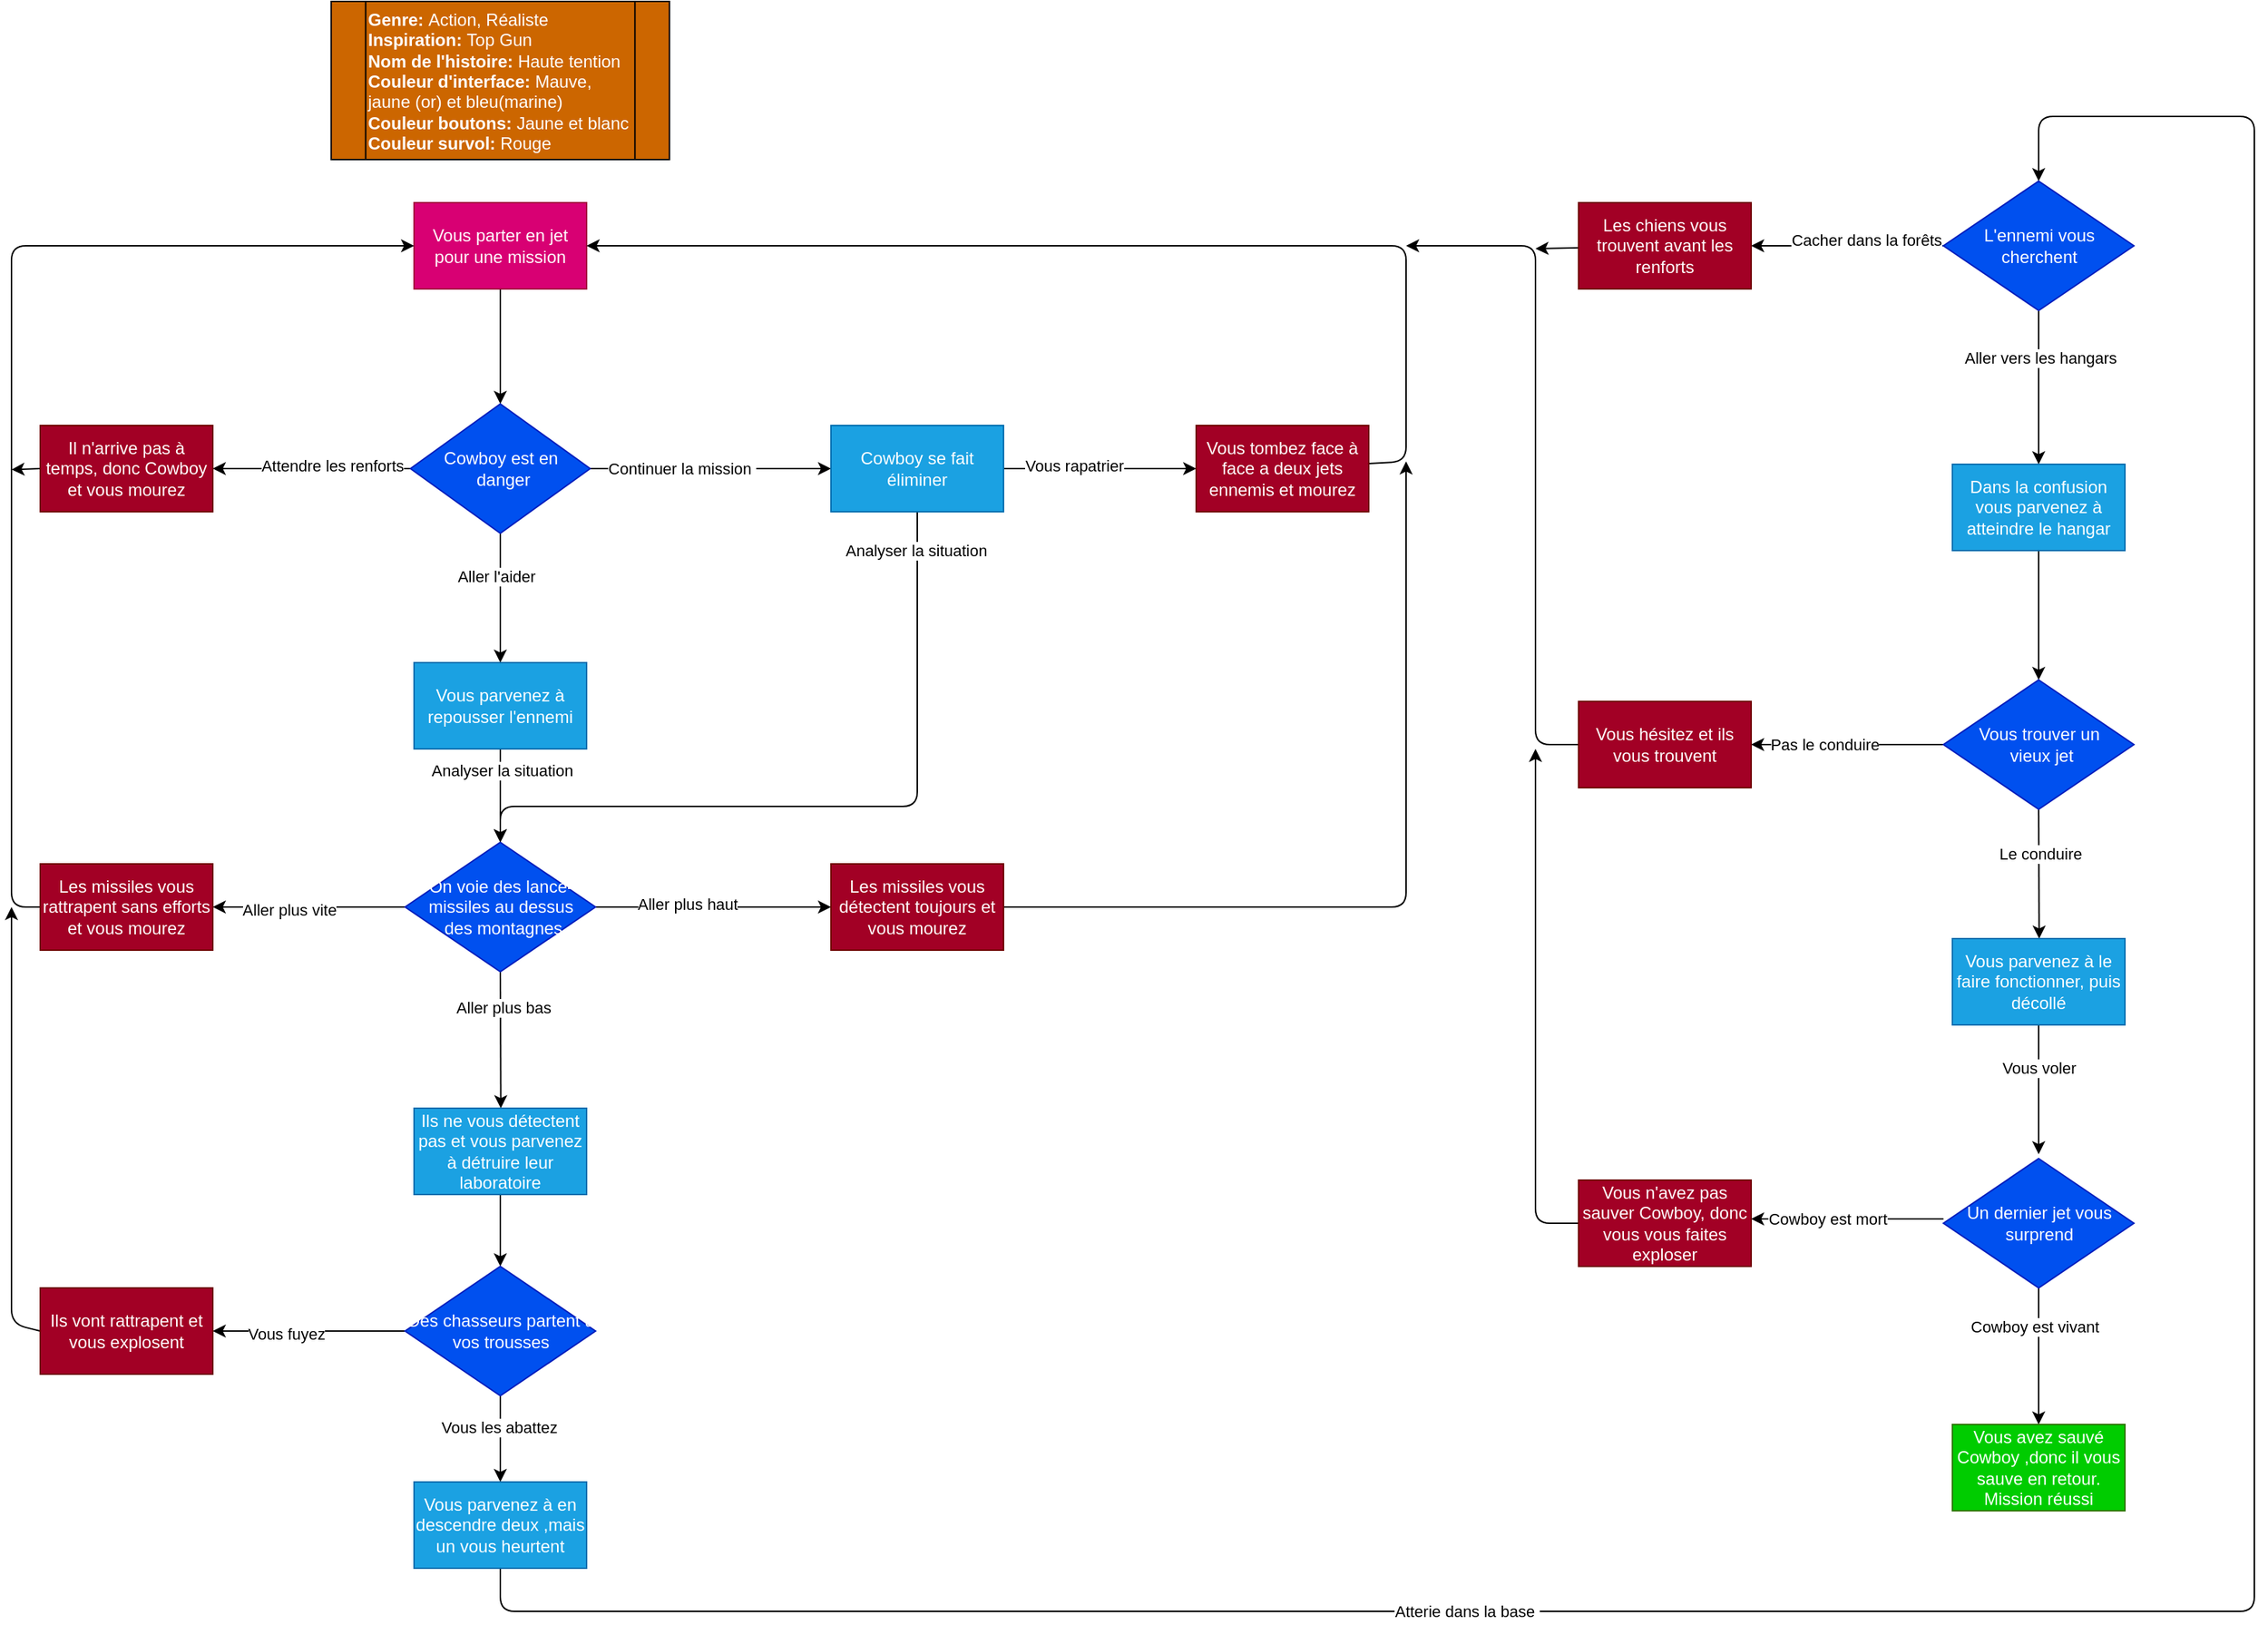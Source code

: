 <mxfile>
    <diagram id="v6KLmhMQjRw6wjsRatrV" name="Page-1">
        <mxGraphModel dx="1243" dy="610" grid="1" gridSize="10" guides="1" tooltips="1" connect="1" arrows="1" fold="1" page="1" pageScale="1" pageWidth="827" pageHeight="1169" math="0" shadow="0">
            <root>
                <mxCell id="0"/>
                <mxCell id="1" parent="0"/>
                <mxCell id="40" style="edgeStyle=none;html=1;entryX=0.5;entryY=0;entryDx=0;entryDy=0;" parent="1" source="38" target="39" edge="1">
                    <mxGeometry relative="1" as="geometry"/>
                </mxCell>
                <mxCell id="38" value="Vous parter en jet pour une mission" style="whiteSpace=wrap;html=1;fillColor=#d80073;fontColor=#ffffff;strokeColor=#A50040;" parent="1" vertex="1">
                    <mxGeometry x="280" y="140" width="120" height="60" as="geometry"/>
                </mxCell>
                <mxCell id="42" style="edgeStyle=none;html=1;exitX=1;exitY=0.5;exitDx=0;exitDy=0;entryX=0;entryY=0.5;entryDx=0;entryDy=0;" parent="1" source="39" target="61" edge="1">
                    <mxGeometry relative="1" as="geometry">
                        <mxPoint x="550" y="370" as="targetPoint"/>
                        <Array as="points"/>
                    </mxGeometry>
                </mxCell>
                <mxCell id="49" value="Continuer la mission&amp;nbsp;" style="edgeLabel;html=1;align=center;verticalAlign=middle;resizable=0;points=[];" parent="42" vertex="1" connectable="0">
                    <mxGeometry x="-0.239" relative="1" as="geometry">
                        <mxPoint as="offset"/>
                    </mxGeometry>
                </mxCell>
                <mxCell id="44" style="edgeStyle=none;html=1;exitX=0;exitY=0.5;exitDx=0;exitDy=0;entryX=1;entryY=0.5;entryDx=0;entryDy=0;" parent="1" source="39" target="43" edge="1">
                    <mxGeometry relative="1" as="geometry"/>
                </mxCell>
                <mxCell id="45" value="Attendre les renforts" style="edgeLabel;html=1;align=center;verticalAlign=middle;resizable=0;points=[];" parent="44" vertex="1" connectable="0">
                    <mxGeometry x="-0.204" y="-2" relative="1" as="geometry">
                        <mxPoint as="offset"/>
                    </mxGeometry>
                </mxCell>
                <mxCell id="47" style="edgeStyle=none;html=1;exitX=0.5;exitY=1;exitDx=0;exitDy=0;entryX=0.5;entryY=0;entryDx=0;entryDy=0;" parent="1" source="39" target="46" edge="1">
                    <mxGeometry relative="1" as="geometry"/>
                </mxCell>
                <mxCell id="48" value="Aller l'aider" style="edgeLabel;html=1;align=center;verticalAlign=middle;resizable=0;points=[];" parent="47" vertex="1" connectable="0">
                    <mxGeometry x="-0.35" y="-3" relative="1" as="geometry">
                        <mxPoint as="offset"/>
                    </mxGeometry>
                </mxCell>
                <mxCell id="39" value="&lt;div&gt;&lt;span&gt;Cowboy est en&lt;/span&gt;&lt;/div&gt;&lt;div&gt;&lt;span&gt;&amp;nbsp;danger&lt;/span&gt;&lt;/div&gt;" style="rhombus;whiteSpace=wrap;html=1;align=center;fillColor=#0050ef;fontColor=#ffffff;strokeColor=#001DBC;" parent="1" vertex="1">
                    <mxGeometry x="277.5" y="280" width="125" height="90" as="geometry"/>
                </mxCell>
                <mxCell id="122" style="edgeStyle=none;html=1;exitX=0;exitY=0.5;exitDx=0;exitDy=0;" parent="1" source="43" edge="1">
                    <mxGeometry relative="1" as="geometry">
                        <mxPoint y="325.667" as="targetPoint"/>
                    </mxGeometry>
                </mxCell>
                <mxCell id="43" value="Il n'arrive pas à temps, donc Cowboy et vous mourez" style="whiteSpace=wrap;html=1;fillColor=#a20025;fontColor=#ffffff;strokeColor=#6F0000;" parent="1" vertex="1">
                    <mxGeometry x="20" y="295" width="120" height="60" as="geometry"/>
                </mxCell>
                <mxCell id="52" style="edgeStyle=none;html=1;exitX=0.5;exitY=1;exitDx=0;exitDy=0;entryX=0.5;entryY=0;entryDx=0;entryDy=0;" parent="1" source="46" target="50" edge="1">
                    <mxGeometry relative="1" as="geometry"/>
                </mxCell>
                <mxCell id="63" value="Analyser la situation" style="edgeLabel;html=1;align=center;verticalAlign=middle;resizable=0;points=[];" parent="52" vertex="1" connectable="0">
                    <mxGeometry x="-0.552" y="1" relative="1" as="geometry">
                        <mxPoint as="offset"/>
                    </mxGeometry>
                </mxCell>
                <mxCell id="54" style="edgeStyle=none;html=1;exitX=1;exitY=0.5;exitDx=0;exitDy=0;" parent="1" source="61" target="53" edge="1">
                    <mxGeometry relative="1" as="geometry"/>
                </mxCell>
                <mxCell id="55" value="Vous rapatrier" style="edgeLabel;html=1;align=center;verticalAlign=middle;resizable=0;points=[];" parent="54" vertex="1" connectable="0">
                    <mxGeometry x="-0.271" y="2" relative="1" as="geometry">
                        <mxPoint as="offset"/>
                    </mxGeometry>
                </mxCell>
                <mxCell id="46" value="Vous parvenez à repousser l'ennemi" style="whiteSpace=wrap;html=1;fillColor=#1ba1e2;fontColor=#ffffff;strokeColor=#006EAF;" parent="1" vertex="1">
                    <mxGeometry x="280" y="460" width="120" height="60" as="geometry"/>
                </mxCell>
                <mxCell id="66" style="edgeStyle=none;html=1;exitX=0;exitY=0.5;exitDx=0;exitDy=0;entryX=1;entryY=0.5;entryDx=0;entryDy=0;" parent="1" source="50" target="65" edge="1">
                    <mxGeometry relative="1" as="geometry"/>
                </mxCell>
                <mxCell id="69" value="Aller plus vite" style="edgeLabel;html=1;align=center;verticalAlign=middle;resizable=0;points=[];" parent="66" vertex="1" connectable="0">
                    <mxGeometry x="0.214" y="2" relative="1" as="geometry">
                        <mxPoint as="offset"/>
                    </mxGeometry>
                </mxCell>
                <mxCell id="70" style="edgeStyle=none;html=1;entryX=0;entryY=0.5;entryDx=0;entryDy=0;" parent="1" source="50" target="71" edge="1">
                    <mxGeometry relative="1" as="geometry">
                        <mxPoint x="520" y="630" as="targetPoint"/>
                    </mxGeometry>
                </mxCell>
                <mxCell id="73" value="Aller plus haut" style="edgeLabel;html=1;align=center;verticalAlign=middle;resizable=0;points=[];" parent="70" vertex="1" connectable="0">
                    <mxGeometry x="-0.233" y="2" relative="1" as="geometry">
                        <mxPoint as="offset"/>
                    </mxGeometry>
                </mxCell>
                <mxCell id="74" style="edgeStyle=none;html=1;exitX=0.5;exitY=1;exitDx=0;exitDy=0;" parent="1" source="50" edge="1">
                    <mxGeometry relative="1" as="geometry">
                        <mxPoint x="340.333" y="770" as="targetPoint"/>
                    </mxGeometry>
                </mxCell>
                <mxCell id="75" value="Aller plus bas" style="edgeLabel;html=1;align=center;verticalAlign=middle;resizable=0;points=[];" parent="74" vertex="1" connectable="0">
                    <mxGeometry x="-0.471" y="2" relative="1" as="geometry">
                        <mxPoint as="offset"/>
                    </mxGeometry>
                </mxCell>
                <mxCell id="50" value="On voie des lance-missiles au dessus&lt;br&gt;&amp;nbsp;des montagnes" style="rhombus;whiteSpace=wrap;html=1;align=center;fillColor=#0050ef;fontColor=#ffffff;strokeColor=#001DBC;" parent="1" vertex="1">
                    <mxGeometry x="273.75" y="585" width="132.5" height="90" as="geometry"/>
                </mxCell>
                <mxCell id="123" style="edgeStyle=none;html=1;entryX=1;entryY=0.5;entryDx=0;entryDy=0;" parent="1" source="53" target="38" edge="1">
                    <mxGeometry relative="1" as="geometry">
                        <mxPoint x="970" y="325" as="targetPoint"/>
                        <Array as="points">
                            <mxPoint x="970" y="320"/>
                            <mxPoint x="970" y="170"/>
                        </Array>
                    </mxGeometry>
                </mxCell>
                <mxCell id="53" value="Vous tombez face à face a deux jets ennemis et mourez" style="whiteSpace=wrap;html=1;fillColor=#a20025;fontColor=#ffffff;strokeColor=#6F0000;" parent="1" vertex="1">
                    <mxGeometry x="824" y="295" width="120" height="60" as="geometry"/>
                </mxCell>
                <mxCell id="62" style="edgeStyle=none;html=1;entryX=0.5;entryY=0;entryDx=0;entryDy=0;" parent="1" source="61" target="50" edge="1">
                    <mxGeometry relative="1" as="geometry">
                        <Array as="points">
                            <mxPoint x="630" y="450"/>
                            <mxPoint x="630" y="560"/>
                            <mxPoint x="490" y="560"/>
                            <mxPoint x="340" y="560"/>
                        </Array>
                    </mxGeometry>
                </mxCell>
                <mxCell id="64" value="Analyser la situation" style="edgeLabel;html=1;align=center;verticalAlign=middle;resizable=0;points=[];" parent="62" vertex="1" connectable="0">
                    <mxGeometry x="-0.899" y="-1" relative="1" as="geometry">
                        <mxPoint as="offset"/>
                    </mxGeometry>
                </mxCell>
                <mxCell id="61" value="Cowboy se fait éliminer" style="whiteSpace=wrap;html=1;fillColor=#1ba1e2;fontColor=#ffffff;strokeColor=#006EAF;" parent="1" vertex="1">
                    <mxGeometry x="570" y="295" width="120" height="60" as="geometry"/>
                </mxCell>
                <mxCell id="87" style="edgeStyle=none;html=1;exitX=0;exitY=0.5;exitDx=0;exitDy=0;entryX=0;entryY=0.5;entryDx=0;entryDy=0;" parent="1" source="65" target="38" edge="1">
                    <mxGeometry relative="1" as="geometry">
                        <Array as="points">
                            <mxPoint y="630"/>
                            <mxPoint y="170"/>
                        </Array>
                    </mxGeometry>
                </mxCell>
                <mxCell id="65" value="Les missiles vous rattrapent sans efforts et vous mourez" style="whiteSpace=wrap;html=1;fillColor=#a20025;fontColor=#ffffff;strokeColor=#6F0000;" parent="1" vertex="1">
                    <mxGeometry x="20" y="600" width="120" height="60" as="geometry"/>
                </mxCell>
                <mxCell id="121" style="edgeStyle=none;html=1;exitX=1;exitY=0.5;exitDx=0;exitDy=0;" parent="1" source="71" edge="1">
                    <mxGeometry relative="1" as="geometry">
                        <mxPoint x="970" y="320" as="targetPoint"/>
                        <Array as="points">
                            <mxPoint x="970" y="630"/>
                        </Array>
                    </mxGeometry>
                </mxCell>
                <mxCell id="71" value="Les missiles vous détectent toujours et vous mourez" style="whiteSpace=wrap;html=1;fillColor=#a20025;fontColor=#ffffff;strokeColor=#6F0000;" parent="1" vertex="1">
                    <mxGeometry x="570" y="600" width="120" height="60" as="geometry"/>
                </mxCell>
                <mxCell id="77" style="edgeStyle=none;html=1;" parent="1" source="76" edge="1">
                    <mxGeometry relative="1" as="geometry">
                        <mxPoint x="340" y="880" as="targetPoint"/>
                    </mxGeometry>
                </mxCell>
                <mxCell id="76" value="Ils ne vous détectent pas et vous parvenez à détruire leur laboratoire" style="whiteSpace=wrap;html=1;fillColor=#1ba1e2;fontColor=#ffffff;strokeColor=#006EAF;" parent="1" vertex="1">
                    <mxGeometry x="280" y="770" width="120" height="60" as="geometry"/>
                </mxCell>
                <mxCell id="79" style="edgeStyle=none;html=1;entryX=0.5;entryY=0;entryDx=0;entryDy=0;" parent="1" source="78" target="82" edge="1">
                    <mxGeometry relative="1" as="geometry">
                        <mxPoint x="490" y="925" as="targetPoint"/>
                    </mxGeometry>
                </mxCell>
                <mxCell id="84" value="Vous les abattez" style="edgeLabel;html=1;align=center;verticalAlign=middle;resizable=0;points=[];" parent="79" vertex="1" connectable="0">
                    <mxGeometry x="-0.259" y="-2" relative="1" as="geometry">
                        <mxPoint x="1" as="offset"/>
                    </mxGeometry>
                </mxCell>
                <mxCell id="80" style="edgeStyle=none;html=1;entryX=1;entryY=0.5;entryDx=0;entryDy=0;" parent="1" source="78" target="81" edge="1">
                    <mxGeometry relative="1" as="geometry">
                        <mxPoint x="190" y="925" as="targetPoint"/>
                    </mxGeometry>
                </mxCell>
                <mxCell id="85" value="Vous fuyez" style="edgeLabel;html=1;align=center;verticalAlign=middle;resizable=0;points=[];" parent="80" vertex="1" connectable="0">
                    <mxGeometry x="0.24" y="2" relative="1" as="geometry">
                        <mxPoint as="offset"/>
                    </mxGeometry>
                </mxCell>
                <mxCell id="78" value="Des chasseurs partent à vos trousses" style="rhombus;whiteSpace=wrap;html=1;align=center;fillColor=#0050ef;fontColor=#ffffff;strokeColor=#001DBC;" parent="1" vertex="1">
                    <mxGeometry x="273.75" y="880" width="132.5" height="90" as="geometry"/>
                </mxCell>
                <mxCell id="88" style="edgeStyle=none;html=1;exitX=0;exitY=0.5;exitDx=0;exitDy=0;" parent="1" source="81" edge="1">
                    <mxGeometry relative="1" as="geometry">
                        <mxPoint y="630" as="targetPoint"/>
                        <Array as="points">
                            <mxPoint y="920"/>
                        </Array>
                    </mxGeometry>
                </mxCell>
                <mxCell id="81" value="Ils vont rattrapent et vous explosent" style="whiteSpace=wrap;html=1;fillColor=#a20025;fontColor=#ffffff;strokeColor=#6F0000;" parent="1" vertex="1">
                    <mxGeometry x="20" y="895" width="120" height="60" as="geometry"/>
                </mxCell>
                <mxCell id="89" style="edgeStyle=none;html=1;exitX=0.5;exitY=1;exitDx=0;exitDy=0;entryX=0.5;entryY=0;entryDx=0;entryDy=0;" parent="1" source="82" target="91" edge="1">
                    <mxGeometry relative="1" as="geometry">
                        <mxPoint x="1410" y="80" as="targetPoint"/>
                        <Array as="points">
                            <mxPoint x="340" y="1120"/>
                            <mxPoint x="1560" y="1120"/>
                            <mxPoint x="1560" y="80"/>
                            <mxPoint x="1410" y="80"/>
                        </Array>
                    </mxGeometry>
                </mxCell>
                <mxCell id="90" value="Atterie dans la base&amp;nbsp;" style="edgeLabel;html=1;align=center;verticalAlign=middle;resizable=0;points=[];" parent="89" vertex="1" connectable="0">
                    <mxGeometry x="-0.435" relative="1" as="geometry">
                        <mxPoint as="offset"/>
                    </mxGeometry>
                </mxCell>
                <mxCell id="82" value="Vous parvenez à en descendre deux ,mais un vous heurtent" style="whiteSpace=wrap;html=1;fillColor=#1ba1e2;fontColor=#ffffff;strokeColor=#006EAF;" parent="1" vertex="1">
                    <mxGeometry x="280" y="1030" width="120" height="60" as="geometry"/>
                </mxCell>
                <mxCell id="93" style="edgeStyle=none;html=1;exitX=0;exitY=0.5;exitDx=0;exitDy=0;entryX=1;entryY=0.5;entryDx=0;entryDy=0;" parent="1" source="91" target="92" edge="1">
                    <mxGeometry relative="1" as="geometry"/>
                </mxCell>
                <mxCell id="95" value="Cacher dans la forêts" style="edgeLabel;html=1;align=center;verticalAlign=middle;resizable=0;points=[];" parent="93" vertex="1" connectable="0">
                    <mxGeometry x="-0.172" y="1" relative="1" as="geometry">
                        <mxPoint x="1" y="-5" as="offset"/>
                    </mxGeometry>
                </mxCell>
                <mxCell id="97" style="edgeStyle=none;html=1;exitX=0.5;exitY=1;exitDx=0;exitDy=0;entryX=0.5;entryY=0;entryDx=0;entryDy=0;" parent="1" source="91" target="96" edge="1">
                    <mxGeometry relative="1" as="geometry"/>
                </mxCell>
                <mxCell id="98" value="Aller vers les hangars" style="edgeLabel;html=1;align=center;verticalAlign=middle;resizable=0;points=[];" parent="97" vertex="1" connectable="0">
                    <mxGeometry x="-0.393" y="1" relative="1" as="geometry">
                        <mxPoint as="offset"/>
                    </mxGeometry>
                </mxCell>
                <mxCell id="91" value="L'ennemi vous cherchent" style="rhombus;whiteSpace=wrap;html=1;align=center;fillColor=#0050ef;fontColor=#ffffff;strokeColor=#001DBC;" parent="1" vertex="1">
                    <mxGeometry x="1343.75" y="125" width="132.5" height="90" as="geometry"/>
                </mxCell>
                <mxCell id="128" style="edgeStyle=none;html=1;" parent="1" source="92" edge="1">
                    <mxGeometry relative="1" as="geometry">
                        <mxPoint x="1060" y="172" as="targetPoint"/>
                    </mxGeometry>
                </mxCell>
                <mxCell id="92" value="Les chiens vous trouvent avant les renforts" style="whiteSpace=wrap;html=1;fillColor=#a20025;fontColor=#ffffff;strokeColor=#6F0000;" parent="1" vertex="1">
                    <mxGeometry x="1090" y="140" width="120" height="60" as="geometry"/>
                </mxCell>
                <mxCell id="100" style="edgeStyle=none;html=1;entryX=0.5;entryY=0;entryDx=0;entryDy=0;" parent="1" source="96" target="99" edge="1">
                    <mxGeometry relative="1" as="geometry"/>
                </mxCell>
                <mxCell id="96" value="Dans la confusion vous parvenez à atteindre le hangar" style="whiteSpace=wrap;html=1;fillColor=#1ba1e2;fontColor=#ffffff;strokeColor=#006EAF;" parent="1" vertex="1">
                    <mxGeometry x="1350" y="322" width="120" height="60" as="geometry"/>
                </mxCell>
                <mxCell id="103" style="edgeStyle=none;html=1;entryX=1;entryY=0.5;entryDx=0;entryDy=0;" parent="1" source="99" target="104" edge="1">
                    <mxGeometry relative="1" as="geometry">
                        <mxPoint x="1220" y="517" as="targetPoint"/>
                        <Array as="points">
                            <mxPoint x="1280" y="517"/>
                        </Array>
                    </mxGeometry>
                </mxCell>
                <mxCell id="105" value="Pas le conduire" style="edgeLabel;html=1;align=center;verticalAlign=middle;resizable=0;points=[];" parent="103" vertex="1" connectable="0">
                    <mxGeometry x="0.267" relative="1" as="geometry">
                        <mxPoint x="1" as="offset"/>
                    </mxGeometry>
                </mxCell>
                <mxCell id="108" style="edgeStyle=none;html=1;exitX=0.5;exitY=1;exitDx=0;exitDy=0;" parent="1" source="99" edge="1">
                    <mxGeometry relative="1" as="geometry">
                        <mxPoint x="1410.333" y="652" as="targetPoint"/>
                    </mxGeometry>
                </mxCell>
                <mxCell id="110" value="Le conduire" style="edgeLabel;html=1;align=center;verticalAlign=middle;resizable=0;points=[];" parent="108" vertex="1" connectable="0">
                    <mxGeometry x="-0.336" y="1" relative="1" as="geometry">
                        <mxPoint y="1" as="offset"/>
                    </mxGeometry>
                </mxCell>
                <mxCell id="99" value="Vous trouver un&lt;br&gt;&amp;nbsp;vieux jet" style="rhombus;whiteSpace=wrap;html=1;align=center;fillColor=#0050ef;fontColor=#ffffff;strokeColor=#001DBC;" parent="1" vertex="1">
                    <mxGeometry x="1343.75" y="472" width="132.5" height="90" as="geometry"/>
                </mxCell>
                <mxCell id="107" style="edgeStyle=none;html=1;" parent="1" source="104" edge="1">
                    <mxGeometry relative="1" as="geometry">
                        <mxPoint x="970" y="170" as="targetPoint"/>
                        <Array as="points">
                            <mxPoint x="1060" y="517"/>
                            <mxPoint x="1060" y="170"/>
                        </Array>
                    </mxGeometry>
                </mxCell>
                <mxCell id="104" value="Vous hésitez et ils vous trouvent" style="whiteSpace=wrap;html=1;fillColor=#a20025;fontColor=#ffffff;strokeColor=#6F0000;" parent="1" vertex="1">
                    <mxGeometry x="1090" y="487" width="120" height="60" as="geometry"/>
                </mxCell>
                <mxCell id="111" style="edgeStyle=none;html=1;" parent="1" source="109" edge="1">
                    <mxGeometry relative="1" as="geometry">
                        <mxPoint x="1410" y="802" as="targetPoint"/>
                    </mxGeometry>
                </mxCell>
                <mxCell id="113" value="Vous voler" style="edgeLabel;html=1;align=center;verticalAlign=middle;resizable=0;points=[];" parent="111" vertex="1" connectable="0">
                    <mxGeometry x="-0.341" relative="1" as="geometry">
                        <mxPoint as="offset"/>
                    </mxGeometry>
                </mxCell>
                <mxCell id="109" value="Vous parvenez à le faire fonctionner, puis décollé" style="whiteSpace=wrap;html=1;fillColor=#1ba1e2;fontColor=#ffffff;strokeColor=#006EAF;" parent="1" vertex="1">
                    <mxGeometry x="1350" y="652" width="120" height="60" as="geometry"/>
                </mxCell>
                <mxCell id="115" style="edgeStyle=none;html=1;entryX=1;entryY=0.5;entryDx=0;entryDy=0;" parent="1" edge="1">
                    <mxGeometry relative="1" as="geometry">
                        <mxPoint x="1343.75" y="847" as="sourcePoint"/>
                        <mxPoint x="1210" y="847" as="targetPoint"/>
                    </mxGeometry>
                </mxCell>
                <mxCell id="116" value="Cowboy est mort" style="edgeLabel;html=1;align=center;verticalAlign=middle;resizable=0;points=[];" parent="115" vertex="1" connectable="0">
                    <mxGeometry x="0.227" relative="1" as="geometry">
                        <mxPoint x="1" as="offset"/>
                    </mxGeometry>
                </mxCell>
                <mxCell id="117" style="edgeStyle=none;html=1;entryX=0.5;entryY=0;entryDx=0;entryDy=0;" parent="1" source="112" edge="1" target="119">
                    <mxGeometry relative="1" as="geometry">
                        <mxPoint x="1400" y="990" as="targetPoint"/>
                    </mxGeometry>
                </mxCell>
                <mxCell id="118" value="Cowboy est vivant" style="edgeLabel;html=1;align=center;verticalAlign=middle;resizable=0;points=[];" parent="117" vertex="1" connectable="0">
                    <mxGeometry x="-0.43" y="-3" relative="1" as="geometry">
                        <mxPoint as="offset"/>
                    </mxGeometry>
                </mxCell>
                <mxCell id="112" value="Un dernier jet vous surprend" style="rhombus;whiteSpace=wrap;html=1;align=center;fillColor=#0050ef;fontColor=#ffffff;strokeColor=#001DBC;" parent="1" vertex="1">
                    <mxGeometry x="1343.75" y="805" width="132.5" height="90" as="geometry"/>
                </mxCell>
                <mxCell id="127" style="edgeStyle=none;html=1;exitX=0;exitY=0.5;exitDx=0;exitDy=0;" parent="1" source="114" edge="1">
                    <mxGeometry relative="1" as="geometry">
                        <mxPoint x="1060" y="520" as="targetPoint"/>
                        <mxPoint x="1090" y="843.25" as="sourcePoint"/>
                        <Array as="points">
                            <mxPoint x="1060" y="850"/>
                        </Array>
                    </mxGeometry>
                </mxCell>
                <mxCell id="114" value="Vous n'avez pas sauver Cowboy, donc vous vous faites exploser" style="whiteSpace=wrap;html=1;fillColor=#a20025;fontColor=#ffffff;strokeColor=#6F0000;" parent="1" vertex="1">
                    <mxGeometry x="1090" y="820" width="120" height="60" as="geometry"/>
                </mxCell>
                <mxCell id="119" value="Vous avez sauvé Cowboy ,donc il vous sauve en retour.&lt;br&gt;Mission réussi" style="whiteSpace=wrap;html=1;fillColor=#00CC00;fontColor=#ffffff;strokeColor=#2D7600;" parent="1" vertex="1">
                    <mxGeometry x="1350" y="990" width="120" height="60" as="geometry"/>
                </mxCell>
                <mxCell id="125" value="" style="shape=process;whiteSpace=wrap;html=1;backgroundOutline=1;fillColor=#CC6600;" parent="1" vertex="1">
                    <mxGeometry x="222.33" width="235.33" height="110" as="geometry"/>
                </mxCell>
                <mxCell id="120" value="&lt;div&gt;&lt;b&gt;Genre: &lt;/b&gt;&lt;span&gt;Action, Réaliste&lt;/span&gt;&lt;/div&gt;&lt;div&gt;&lt;b&gt;Inspiration: &lt;/b&gt;Top Gun&lt;/div&gt;&lt;div&gt;&lt;b&gt;Nom de l'histoire:&lt;/b&gt;&amp;nbsp;Haute tention&lt;/div&gt;&lt;div&gt;&lt;b&gt;Couleur d'interface: &lt;/b&gt;Mauve, jaune (or) et bleu(marine)&lt;/div&gt;&lt;b&gt;&lt;div&gt;&lt;b&gt;Couleur boutons: &lt;/b&gt;&lt;span style=&quot;font-weight: normal&quot;&gt;Jaune et blanc&lt;/span&gt;&lt;/div&gt;&lt;/b&gt;&lt;b&gt;&lt;div&gt;&lt;b&gt;Couleur survol: &lt;/b&gt;&lt;span style=&quot;font-weight: normal&quot;&gt;Rouge&lt;/span&gt;&lt;/div&gt;&lt;/b&gt;&lt;div&gt;&lt;br&gt;&lt;/div&gt;&lt;div&gt;&lt;br&gt;&lt;/div&gt;" style="text;html=1;strokeColor=none;fillColor=none;align=left;verticalAlign=middle;whiteSpace=wrap;rounded=0;fontFamily=Helvetica;fontSize=12;fontColor=#ffffff;" parent="1" vertex="1">
                    <mxGeometry x="245.67" y="40" width="188.66" height="60" as="geometry"/>
                </mxCell>
            </root>
        </mxGraphModel>
    </diagram>
</mxfile>